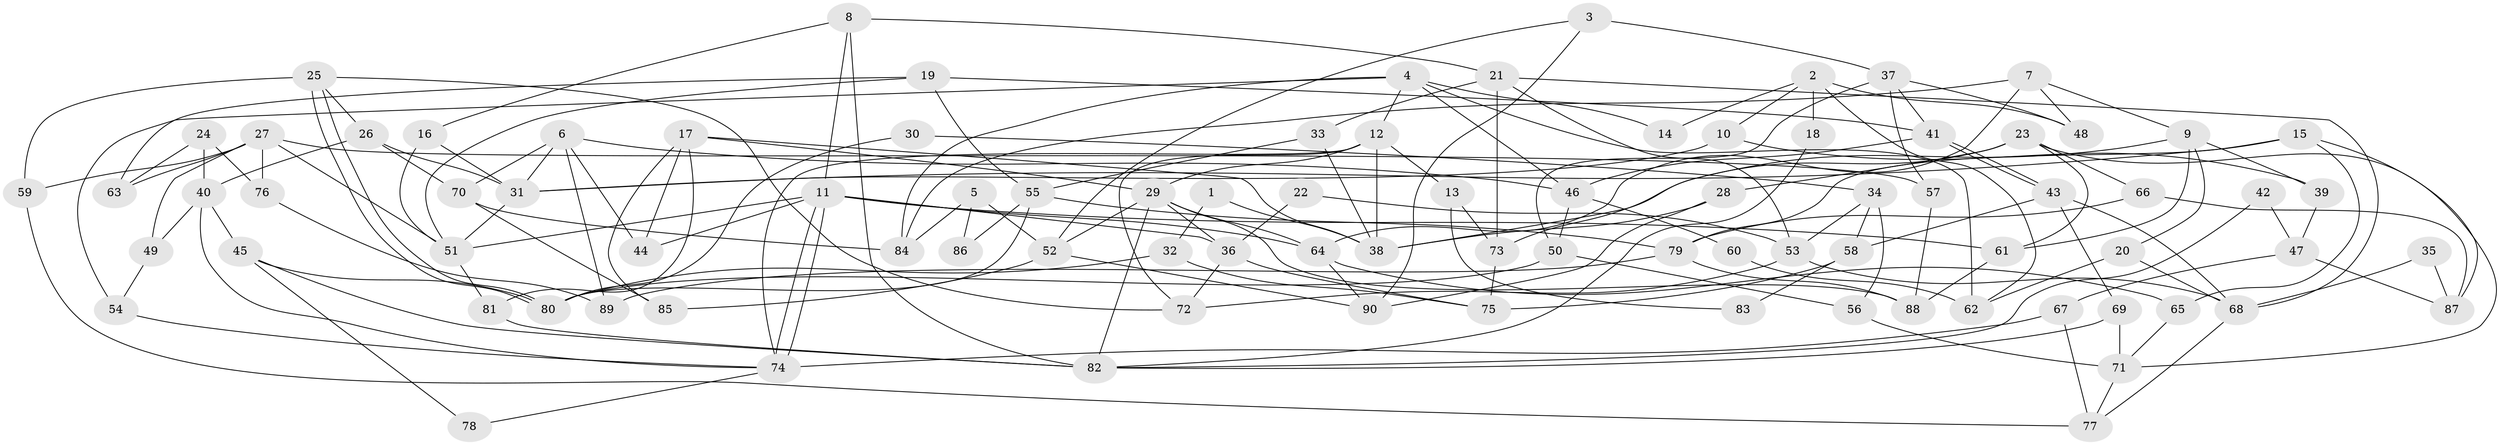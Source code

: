 // Generated by graph-tools (version 1.1) at 2025/50/03/09/25 03:50:08]
// undirected, 90 vertices, 180 edges
graph export_dot {
graph [start="1"]
  node [color=gray90,style=filled];
  1;
  2;
  3;
  4;
  5;
  6;
  7;
  8;
  9;
  10;
  11;
  12;
  13;
  14;
  15;
  16;
  17;
  18;
  19;
  20;
  21;
  22;
  23;
  24;
  25;
  26;
  27;
  28;
  29;
  30;
  31;
  32;
  33;
  34;
  35;
  36;
  37;
  38;
  39;
  40;
  41;
  42;
  43;
  44;
  45;
  46;
  47;
  48;
  49;
  50;
  51;
  52;
  53;
  54;
  55;
  56;
  57;
  58;
  59;
  60;
  61;
  62;
  63;
  64;
  65;
  66;
  67;
  68;
  69;
  70;
  71;
  72;
  73;
  74;
  75;
  76;
  77;
  78;
  79;
  80;
  81;
  82;
  83;
  84;
  85;
  86;
  87;
  88;
  89;
  90;
  1 -- 38;
  1 -- 32;
  2 -- 48;
  2 -- 62;
  2 -- 10;
  2 -- 14;
  2 -- 18;
  3 -- 37;
  3 -- 90;
  3 -- 52;
  4 -- 84;
  4 -- 54;
  4 -- 12;
  4 -- 14;
  4 -- 46;
  4 -- 62;
  5 -- 52;
  5 -- 84;
  5 -- 86;
  6 -- 46;
  6 -- 31;
  6 -- 44;
  6 -- 70;
  6 -- 89;
  7 -- 64;
  7 -- 9;
  7 -- 48;
  7 -- 84;
  8 -- 11;
  8 -- 21;
  8 -- 16;
  8 -- 82;
  9 -- 61;
  9 -- 38;
  9 -- 20;
  9 -- 39;
  10 -- 31;
  10 -- 39;
  11 -- 74;
  11 -- 74;
  11 -- 44;
  11 -- 36;
  11 -- 51;
  11 -- 61;
  11 -- 64;
  12 -- 72;
  12 -- 13;
  12 -- 29;
  12 -- 38;
  12 -- 74;
  13 -- 73;
  13 -- 83;
  15 -- 31;
  15 -- 65;
  15 -- 79;
  15 -- 87;
  16 -- 51;
  16 -- 31;
  17 -- 29;
  17 -- 38;
  17 -- 44;
  17 -- 81;
  17 -- 85;
  18 -- 82;
  19 -- 51;
  19 -- 41;
  19 -- 55;
  19 -- 63;
  20 -- 68;
  20 -- 62;
  21 -- 53;
  21 -- 68;
  21 -- 33;
  21 -- 73;
  22 -- 53;
  22 -- 36;
  23 -- 66;
  23 -- 28;
  23 -- 61;
  23 -- 71;
  23 -- 73;
  24 -- 76;
  24 -- 40;
  24 -- 63;
  25 -- 80;
  25 -- 80;
  25 -- 26;
  25 -- 59;
  25 -- 72;
  26 -- 31;
  26 -- 70;
  26 -- 40;
  27 -- 63;
  27 -- 51;
  27 -- 49;
  27 -- 57;
  27 -- 59;
  27 -- 76;
  28 -- 90;
  28 -- 38;
  29 -- 88;
  29 -- 36;
  29 -- 52;
  29 -- 64;
  29 -- 82;
  30 -- 80;
  30 -- 34;
  31 -- 51;
  32 -- 75;
  32 -- 80;
  33 -- 55;
  33 -- 38;
  34 -- 56;
  34 -- 53;
  34 -- 58;
  35 -- 87;
  35 -- 68;
  36 -- 72;
  36 -- 75;
  37 -- 41;
  37 -- 57;
  37 -- 48;
  37 -- 50;
  39 -- 47;
  40 -- 74;
  40 -- 45;
  40 -- 49;
  41 -- 46;
  41 -- 43;
  41 -- 43;
  42 -- 47;
  42 -- 82;
  43 -- 58;
  43 -- 68;
  43 -- 69;
  45 -- 82;
  45 -- 78;
  45 -- 80;
  46 -- 50;
  46 -- 60;
  47 -- 67;
  47 -- 87;
  49 -- 54;
  50 -- 80;
  50 -- 56;
  51 -- 81;
  52 -- 85;
  52 -- 90;
  53 -- 72;
  53 -- 68;
  54 -- 74;
  55 -- 80;
  55 -- 79;
  55 -- 86;
  56 -- 71;
  57 -- 88;
  58 -- 75;
  58 -- 83;
  59 -- 77;
  60 -- 62;
  61 -- 88;
  64 -- 65;
  64 -- 90;
  65 -- 71;
  66 -- 79;
  66 -- 87;
  67 -- 77;
  67 -- 74;
  68 -- 77;
  69 -- 82;
  69 -- 71;
  70 -- 85;
  70 -- 84;
  71 -- 77;
  73 -- 75;
  74 -- 78;
  76 -- 89;
  79 -- 88;
  79 -- 89;
  81 -- 82;
}
